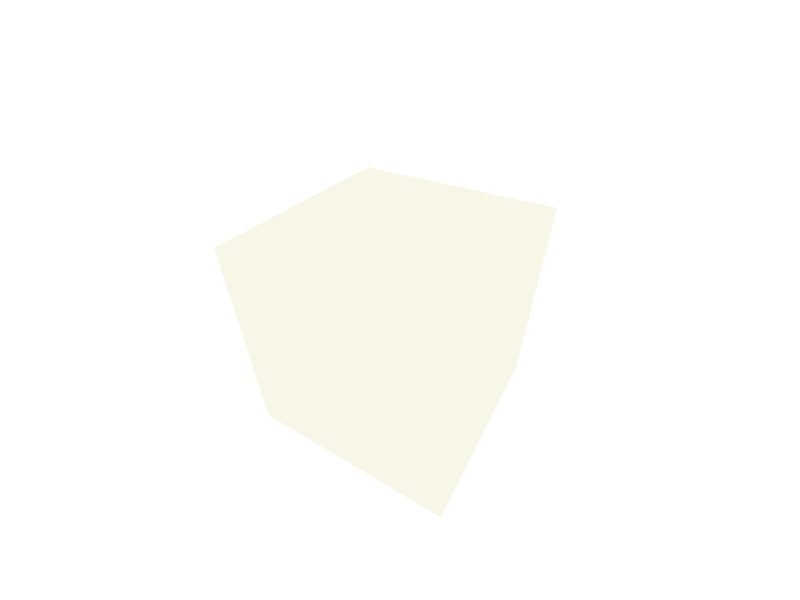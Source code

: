 //EXAMPLE OF ANIMATION
//Render with clock 0 to 80

//Files with predefined colors and textures
#include "colors.inc"
#include "glass.inc"
#include "golds.inc"
#include "metals.inc"
#include "stones.inc"
#include "woods.inc"

//Place the camera
camera {
  sky <0,0,1>          //Don't change this
  direction <-1,0,0>   //Don't change this  
  right <-4/3,0,0>     //Don't change this
  location  <5,3,5> //Camera location
  look_at   <0,0,.5>    //Where camera is pointing
  angle 90      //Angle of the view--increase to see more, decrease to see less
}

//Ambient light to "brighten up" darker pictures
global_settings { ambient_light White }

//Place a light--you can have more than one!
light_source {
  <10,-10,10>   //Change this if you want to put the light at a different point
  color White*2        //Multiplying by 2 doubles the brightness
}

//Set a background color
background { color White }

#declare mybox= box { <-1, -1, -1>, <1, 1, 1> texture {T_Silver_1A}};
#declare r=.05;
object{mybox rotate <0,0,clock> translate <1,1,1>*(1+clock*r)}
object{mybox rotate <0,0,clock> translate <-1,-1,1>*(1+clock*r)}
object{mybox rotate <0,0,clock> translate <-1,1,-1>*(1+clock*r)}
object{mybox rotate <0,0,clock> translate <1,-1,-1>*(1+clock*r)}
object{mybox rotate <0,0,-clock> translate <1,1,-1>*(1+clock*r)}
object{mybox rotate <0,0,-clock> translate <-1,-1,-1>*(1+clock*r)}
object{mybox rotate <0,0,-clock> translate <-1,1,1>*(1+clock*r)}
object{mybox rotate <0,0,-clock> translate <1,-1,1>*(1+clock*r)}
